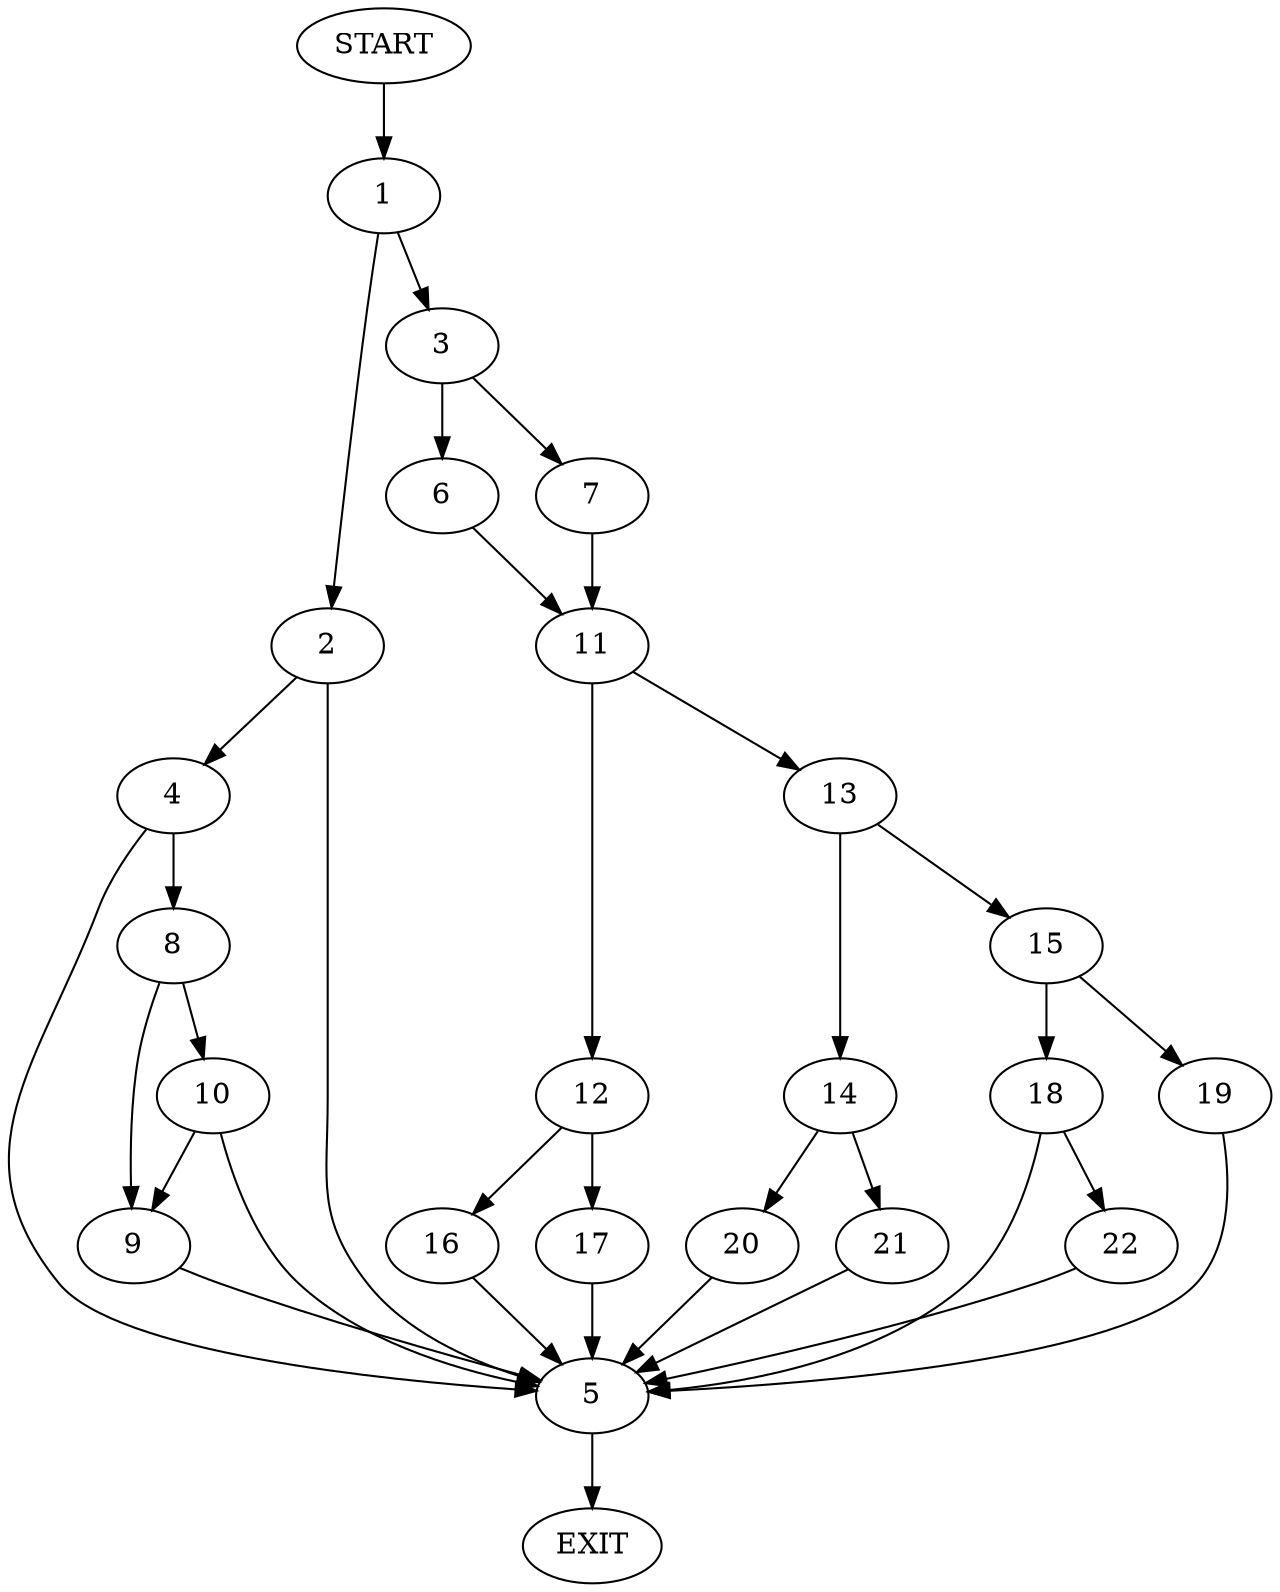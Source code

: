 digraph {
0 [label="START"]
23 [label="EXIT"]
0 -> 1
1 -> 2
1 -> 3
2 -> 4
2 -> 5
3 -> 6
3 -> 7
4 -> 5
4 -> 8
5 -> 23
8 -> 9
8 -> 10
10 -> 5
10 -> 9
9 -> 5
7 -> 11
6 -> 11
11 -> 12
11 -> 13
13 -> 14
13 -> 15
12 -> 16
12 -> 17
15 -> 18
15 -> 19
14 -> 20
14 -> 21
19 -> 5
18 -> 5
18 -> 22
22 -> 5
20 -> 5
21 -> 5
17 -> 5
16 -> 5
}
